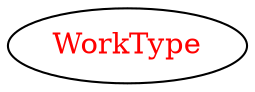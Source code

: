 digraph dependencyGraph {
 concentrate=true;
 ranksep="2.0";
 rankdir="LR"; 
 splines="ortho";
"WorkType" [fontcolor="red"];
}